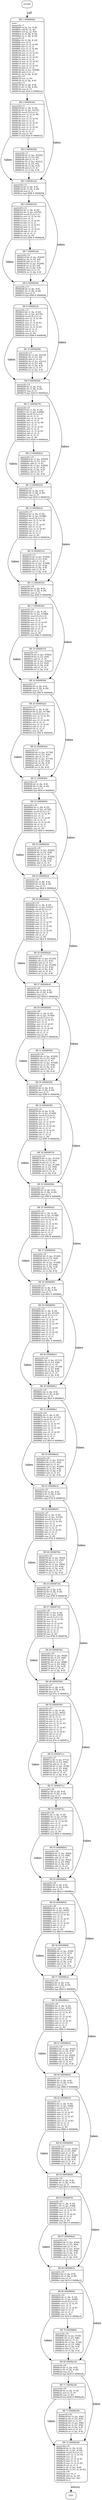 digraph main{
node [shape=Mrecord, labeljust=l, fontsize=10];
	"0" [label="ENTRY"]
	"0" -> "1" [label="call", style=dashed, weight=2];
	"1" [label="{BB 1 (000080d8) | main:\lsparse24.c:7\l000080d8    str fp, [sp, #-4]!\l000080dc    add fp, sp, #0\l000080e0    sub sp, sp, #20\l000080e4    str r0, [fp, #-16]\l000080e8    str r1, [fp, #-20]\lsparse24.c:9\l000080ec    ldr r2, [fp, #-16]\l000080f0    mov r3, r2\l000080f4    mov r3, r3, lsl #6\l000080f8    add r3, r3, r2\l000080fc    mov r3, r3, lsl #6\l00008100    add r3, r3, r2\l00008104    mov r3, r3, lsl #2\l00008108    add r3, r3, r2\l0000810c    mov r3, r3, lsl #2\l00008110    add r3, r3, r2\l00008114    mov r2, r3, lsl #2\l00008118    add r3, r3, r2\l0000811c    mov r2, r3, lsl #2\l00008120    add r2, r3, r2\l00008124    ldr r3, [pc, #2408]\l00008128    add r3, r2, r3\l0000812c    str r3, [fp, #-16]\lsparse24.c:10\l00008130    mov r3, #0\l00008134    str r3, [fp, #-8]\lsparse24.c:11\l00008138    ldr r2, [fp, #-8]\l0000813c    ldr r3, [fp, #-20]\l00008140    cmp r2, r3\l00008144    bge 81a0    # 000081a0\l }"]
	"1" -> "2" [weight=4];
	"1" -> "3" [label="taken", weight=3];
	"2" [label="{BB 2 (00008148) | sparse24.c:11\l00008148    ldr r1, [fp, #-16]\l0000814c    ldr r3, [pc, #2372]\l00008150    umull r2,r3,r1,r3\l00008154    mov r2, r3, lsr #6\l00008158    mov r3, r2\l0000815c    mov r3, r3, lsl #2\l00008160    add r3, r3, r2\l00008164    mov r3, r3, lsl #1\l00008168    add r3, r3, r2\l0000816c    mov r3, r3, lsl #3\l00008170    add r3, r3, r2\l00008174    rsb r2, r3, r1\l00008178    cmp r2, #0\l0000817c    bne 81a0    # 000081a0\l }"]
	"2" -> "4" [weight=4];
	"2" -> "3" [label="taken", weight=3];
	"3" [label="{BB 3 (000081a0) | sparse24.c:12\l000081a0    ldr r2, [fp, #-8]\l000081a4    ldr r3, [fp, #-20]\l000081a8    cmp r2, r3\l000081ac    bge 8208    # 00008208\l }"]
	"3" -> "5" [weight=4];
	"3" -> "6" [label="taken", weight=3];
	"4" [label="{BB 4 (00008180) | sparse24.c:11\l00008180    ldr r3, [pc, #2324]\l00008184    ldr r3, [r3, #0]\l00008188    add r2, r3, #1\l0000818c    ldr r3, [pc, #2312]\l00008190    str r2, [r3, #0]\l00008194    ldr r3, [fp, #-8]\l00008198    add r3, r3, #1\l0000819c    str r3, [fp, #-8]\l }"]
	"4" -> "3" [weight=4];
	"5" [label="{BB 5 (000081b0) | sparse24.c:12\l000081b0    ldr r1, [fp, #-16]\l000081b4    ldr r3, [pc, #2276]\l000081b8    umull r2,r3,r1,r3\l000081bc    mov r2, r3, lsr #4\l000081c0    mov r3, r2\l000081c4    mov r3, r3, lsl #2\l000081c8    add r3, r3, r2\l000081cc    mov r3, r3, lsl #3\l000081d0    add r3, r3, r2\l000081d4    mov r3, r3, lsl #1\l000081d8    add r3, r3, r2\l000081dc    rsb r2, r3, r1\l000081e0    cmp r2, #0\l000081e4    bne 8208    # 00008208\l }"]
	"5" -> "7" [weight=4];
	"5" -> "6" [label="taken", weight=3];
	"6" [label="{BB 6 (00008208) | sparse24.c:13\l00008208    ldr r2, [fp, #-8]\l0000820c    ldr r3, [fp, #-20]\l00008210    cmp r2, r3\l00008214    bge 8268    # 00008268\l }"]
	"6" -> "8" [weight=4];
	"6" -> "9" [label="taken", weight=3];
	"7" [label="{BB 7 (000081e8) | sparse24.c:12\l000081e8    ldr r3, [pc, #2220]\l000081ec    ldr r3, [r3, #4]\l000081f0    add r2, r3, #1\l000081f4    ldr r3, [pc, #2208]\l000081f8    str r2, [r3, #4]\l000081fc    ldr r3, [fp, #-8]\l00008200    add r3, r3, #1\l00008204    str r3, [fp, #-8]\l }"]
	"7" -> "6" [weight=4];
	"8" [label="{BB 8 (00008218) | sparse24.c:13\l00008218    ldr r1, [fp, #-16]\l0000821c    ldr r3, [pc, #2176]\l00008220    umull r2,r3,r1,r3\l00008224    mov r2, r3, lsr #6\l00008228    mov r3, r2\l0000822c    mov r3, r3, lsl #2\l00008230    add r3, r3, r2\l00008234    mov r3, r3, lsl #4\l00008238    rsb r3, r2, r3\l0000823c    rsb r2, r3, r1\l00008240    cmp r2, #0\l00008244    bne 8268    # 00008268\l }"]
	"8" -> "10" [weight=4];
	"8" -> "9" [label="taken", weight=3];
	"9" [label="{BB 9 (00008268) | sparse24.c:14\l00008268    ldr r2, [fp, #-8]\l0000826c    ldr r3, [fp, #-20]\l00008270    cmp r2, r3\l00008274    bge 82d4    # 000082d4\l }"]
	"9" -> "11" [weight=4];
	"9" -> "12" [label="taken", weight=3];
	"10" [label="{BB 10 (00008248) | sparse24.c:13\l00008248    ldr r3, [pc, #2124]\l0000824c    ldr r3, [r3, #8]\l00008250    add r2, r3, #1\l00008254    ldr r3, [pc, #2112]\l00008258    str r2, [r3, #8]\l0000825c    ldr r3, [fp, #-8]\l00008260    add r3, r3, #1\l00008264    str r3, [fp, #-8]\l }"]
	"10" -> "9" [weight=4];
	"11" [label="{BB 11 (00008278) | sparse24.c:14\l00008278    ldr r1, [fp, #-16]\l0000827c    ldr r3, [pc, #2084]\l00008280    umull r2,r3,r1,r3\l00008284    rsb r2, r3, r1\l00008288    mov r2, r2, lsr #1\l0000828c    add r3, r3, r2\l00008290    mov r2, r3, lsr #6\l00008294    mov r3, r2\l00008298    mov r3, r3, lsl #3\l0000829c    add r3, r3, r2\l000082a0    mov r3, r3, lsl #3\l000082a4    add r3, r3, r2\l000082a8    rsb r2, r3, r1\l000082ac    cmp r2, #0\l000082b0    bne 82d4    # 000082d4\l }"]
	"11" -> "13" [weight=4];
	"11" -> "12" [label="taken", weight=3];
	"12" [label="{BB 12 (000082d4) | sparse24.c:15\l000082d4    ldr r2, [fp, #-8]\l000082d8    ldr r3, [fp, #-20]\l000082dc    cmp r2, r3\l000082e0    bge 8334    # 00008334\l }"]
	"12" -> "14" [weight=4];
	"12" -> "15" [label="taken", weight=3];
	"13" [label="{BB 13 (000082b4) | sparse24.c:14\l000082b4    ldr r3, [pc, #2016]\l000082b8    ldr r3, [r3, #12]\l000082bc    add r2, r3, #1\l000082c0    ldr r3, [pc, #2004]\l000082c4    str r2, [r3, #12]\l000082c8    ldr r3, [fp, #-8]\l000082cc    add r3, r3, #1\l000082d0    str r3, [fp, #-8]\l }"]
	"13" -> "12" [weight=4];
	"14" [label="{BB 14 (000082e4) | sparse24.c:15\l000082e4    ldr r1, [fp, #-16]\l000082e8    ldr r3, [pc, #1980]\l000082ec    umull r2,r3,r1,r3\l000082f0    mov r2, r3, lsr #6\l000082f4    mov r3, r2\l000082f8    mov r3, r3, lsl #3\l000082fc    add r3, r3, r2\l00008300    mov r3, r3, lsl #3\l00008304    rsb r3, r2, r3\l00008308    rsb r2, r3, r1\l0000830c    cmp r2, #0\l00008310    bne 8334    # 00008334\l }"]
	"14" -> "16" [weight=4];
	"14" -> "15" [label="taken", weight=3];
	"15" [label="{BB 15 (00008334) | sparse24.c:16\l00008334    ldr r2, [fp, #-8]\l00008338    ldr r3, [fp, #-20]\l0000833c    cmp r2, r3\l00008340    bge 8394    # 00008394\l }"]
	"15" -> "17" [weight=4];
	"15" -> "18" [label="taken", weight=3];
	"16" [label="{BB 16 (00008314) | sparse24.c:15\l00008314    ldr r3, [pc, #1920]\l00008318    ldr r3, [r3, #16]\l0000831c    add r2, r3, #1\l00008320    ldr r3, [pc, #1908]\l00008324    str r2, [r3, #16]\l00008328    ldr r3, [fp, #-8]\l0000832c    add r3, r3, #1\l00008330    str r3, [fp, #-8]\l }"]
	"16" -> "15" [weight=4];
	"17" [label="{BB 17 (00008344) | sparse24.c:16\l00008344    ldr r1, [fp, #-16]\l00008348    ldr r3, [pc, #1888]\l0000834c    umull r2,r3,r1,r3\l00008350    mov r2, r3, lsr #1\l00008354    mov r3, r2\l00008358    mov r3, r3, lsl #5\l0000835c    add r3, r3, r2\l00008360    mov r3, r3, lsl #1\l00008364    add r3, r3, r2\l00008368    rsb r2, r3, r1\l0000836c    cmp r2, #0\l00008370    bne 8394    # 00008394\l }"]
	"17" -> "19" [weight=4];
	"17" -> "18" [label="taken", weight=3];
	"18" [label="{BB 18 (00008394) | sparse24.c:17\l00008394    ldr r2, [fp, #-8]\l00008398    ldr r3, [fp, #-20]\l0000839c    cmp r2, r3\l000083a0    bge 83f4    # 000083f4\l }"]
	"18" -> "20" [weight=4];
	"18" -> "21" [label="taken", weight=3];
	"19" [label="{BB 19 (00008374) | sparse24.c:16\l00008374    ldr r3, [pc, #1824]\l00008378    ldr r3, [r3, #20]\l0000837c    add r2, r3, #1\l00008380    ldr r3, [pc, #1812]\l00008384    str r2, [r3, #20]\l00008388    ldr r3, [fp, #-8]\l0000838c    add r3, r3, #1\l00008390    str r3, [fp, #-8]\l }"]
	"19" -> "18" [weight=4];
	"20" [label="{BB 20 (000083a4) | sparse24.c:17\l000083a4    ldr r1, [fp, #-16]\l000083a8    ldr r3, [pc, #1796]\l000083ac    umull r2,r3,r1,r3\l000083b0    mov r2, r3, lsr #4\l000083b4    mov r3, r2\l000083b8    mov r3, r3, lsl #4\l000083bc    rsb r3, r2, r3\l000083c0    mov r3, r3, lsl #2\l000083c4    add r3, r3, r2\l000083c8    rsb r2, r3, r1\l000083cc    cmp r2, #0\l000083d0    bne 83f4    # 000083f4\l }"]
	"20" -> "22" [weight=4];
	"20" -> "21" [label="taken", weight=3];
	"21" [label="{BB 21 (000083f4) | sparse24.c:18\l000083f4    ldr r2, [fp, #-8]\l000083f8    ldr r3, [fp, #-20]\l000083fc    cmp r2, r3\l00008400    bge 8454    # 00008454\l }"]
	"21" -> "23" [weight=4];
	"21" -> "24" [label="taken", weight=3];
	"22" [label="{BB 22 (000083d4) | sparse24.c:17\l000083d4    ldr r3, [pc, #1728]\l000083d8    ldr r3, [r3, #24]\l000083dc    add r2, r3, #1\l000083e0    ldr r3, [pc, #1716]\l000083e4    str r2, [r3, #24]\l000083e8    ldr r3, [fp, #-8]\l000083ec    add r3, r3, #1\l000083f0    str r3, [fp, #-8]\l }"]
	"22" -> "21" [weight=4];
	"23" [label="{BB 23 (00008404) | sparse24.c:18\l00008404    ldr r1, [fp, #-16]\l00008408    ldr r3, [pc, #1704]\l0000840c    umull r2,r3,r1,r3\l00008410    mov r2, r3, lsr #3\l00008414    mov r3, r2\l00008418    mov r3, r3, lsl #4\l0000841c    rsb r3, r2, r3\l00008420    mov r3, r3, lsl #2\l00008424    rsb r3, r2, r3\l00008428    rsb r2, r3, r1\l0000842c    cmp r2, #0\l00008430    bne 8454    # 00008454\l }"]
	"23" -> "25" [weight=4];
	"23" -> "24" [label="taken", weight=3];
	"24" [label="{BB 24 (00008454) | sparse24.c:19\l00008454    ldr r2, [fp, #-8]\l00008458    ldr r3, [fp, #-20]\l0000845c    cmp r2, r3\l00008460    bge 84c8    # 000084c8\l }"]
	"24" -> "26" [weight=4];
	"24" -> "27" [label="taken", weight=3];
	"25" [label="{BB 25 (00008434) | sparse24.c:18\l00008434    ldr r3, [pc, #1632]\l00008438    ldr r3, [r3, #28]\l0000843c    add r2, r3, #1\l00008440    ldr r3, [pc, #1620]\l00008444    str r2, [r3, #28]\l00008448    ldr r3, [fp, #-8]\l0000844c    add r3, r3, #1\l00008450    str r3, [fp, #-8]\l }"]
	"25" -> "24" [weight=4];
	"26" [label="{BB 26 (00008464) | sparse24.c:19\l00008464    ldr r1, [fp, #-16]\l00008468    ldr r3, [pc, #1612]\l0000846c    umull r2,r3,r1,r3\l00008470    rsb r2, r3, r1\l00008474    mov r2, r2, lsr #1\l00008478    add r3, r3, r2\l0000847c    mov r2, r3, lsr #5\l00008480    mov r3, r2\l00008484    mov r3, r3, lsl #1\l00008488    add r3, r3, r2\l0000848c    mov r3, r3, lsl #2\l00008490    add r3, r3, r2\l00008494    mov r3, r3, lsl #2\l00008498    add r3, r3, r2\l0000849c    rsb r2, r3, r1\l000084a0    cmp r2, #0\l000084a4    bne 84c8    # 000084c8\l }"]
	"26" -> "28" [weight=4];
	"26" -> "27" [label="taken", weight=3];
	"27" [label="{BB 27 (000084c8) | sparse24.c:20\l000084c8    ldr r2, [fp, #-8]\l000084cc    ldr r3, [fp, #-20]\l000084d0    cmp r2, r3\l000084d4    bge 8528    # 00008528\l }"]
	"27" -> "29" [weight=4];
	"27" -> "30" [label="taken", weight=3];
	"28" [label="{BB 28 (000084a8) | sparse24.c:19\l000084a8    ldr r3, [pc, #1516]\l000084ac    ldr r3, [r3, #32]\l000084b0    add r2, r3, #1\l000084b4    ldr r3, [pc, #1504]\l000084b8    str r2, [r3, #32]\l000084bc    ldr r3, [fp, #-8]\l000084c0    add r3, r3, #1\l000084c4    str r3, [fp, #-8]\l }"]
	"28" -> "27" [weight=4];
	"29" [label="{BB 29 (000084d8) | sparse24.c:20\l000084d8    ldr r1, [fp, #-16]\l000084dc    ldr r3, [pc, #1500]\l000084e0    umull r2,r3,r1,r3\l000084e4    mov r2, r3, lsr #5\l000084e8    mov r3, r2\l000084ec    mov r3, r3, lsl #1\l000084f0    add r3, r3, r2\l000084f4    mov r3, r3, lsl #4\l000084f8    rsb r3, r2, r3\l000084fc    rsb r2, r3, r1\l00008500    cmp r2, #0\l00008504    bne 8528    # 00008528\l }"]
	"29" -> "31" [weight=4];
	"29" -> "30" [label="taken", weight=3];
	"30" [label="{BB 30 (00008528) | sparse24.c:21\l00008528    ldr r2, [fp, #-8]\l0000852c    ldr r3, [fp, #-20]\l00008530    cmp r2, r3\l00008534    bge 8590    # 00008590\l }"]
	"30" -> "32" [weight=4];
	"30" -> "33" [label="taken", weight=3];
	"31" [label="{BB 31 (00008508) | sparse24.c:20\l00008508    ldr r3, [pc, #1420]\l0000850c    ldr r3, [r3, #36]\l00008510    add r2, r3, #1\l00008514    ldr r3, [pc, #1408]\l00008518    str r2, [r3, #36]\l0000851c    ldr r3, [fp, #-8]\l00008520    add r3, r3, #1\l00008524    str r3, [fp, #-8]\l }"]
	"31" -> "30" [weight=4];
	"32" [label="{BB 32 (00008538) | sparse24.c:21\l00008538    ldr r0, [fp, #-16]\l0000853c    ldr r3, [pc, #1408]\l00008540    umull r2,r3,r0,r3\l00008544    mov r1, r3, lsr #3\l00008548    mov r2, r1\l0000854c    mov r2, r2, lsl #1\l00008550    add r2, r2, r1\l00008554    mov r3, r2, lsl #3\l00008558    rsb r3, r2, r3\l0000855c    mov r3, r3, lsl #1\l00008560    add r3, r3, r1\l00008564    rsb r1, r3, r0\l00008568    cmp r1, #0\l0000856c    bne 8590    # 00008590\l }"]
	"32" -> "34" [weight=4];
	"32" -> "33" [label="taken", weight=3];
	"33" [label="{BB 33 (00008590) | sparse24.c:22\l00008590    ldr r2, [fp, #-8]\l00008594    ldr r3, [fp, #-20]\l00008598    cmp r2, r3\l0000859c    bge 85f0    # 000085f0\l }"]
	"33" -> "35" [weight=4];
	"33" -> "36" [label="taken", weight=3];
	"34" [label="{BB 34 (00008570) | sparse24.c:21\l00008570    ldr r3, [pc, #1316]\l00008574    ldr r3, [r3, #40]\l00008578    add r2, r3, #1\l0000857c    ldr r3, [pc, #1304]\l00008580    str r2, [r3, #40]\l00008584    ldr r3, [fp, #-8]\l00008588    add r3, r3, #1\l0000858c    str r3, [fp, #-8]\l }"]
	"34" -> "33" [weight=4];
	"35" [label="{BB 35 (000085a0) | sparse24.c:22\l000085a0    ldr r1, [fp, #-16]\l000085a4    ldr r3, [pc, #1308]\l000085a8    umull r2,r3,r1,r3\l000085ac    mov r2, r3, lsr #5\l000085b0    mov r3, r2\l000085b4    mov r3, r3, lsl #2\l000085b8    add r3, r3, r2\l000085bc    mov r3, r3, lsl #3\l000085c0    add r3, r3, r2\l000085c4    rsb r2, r3, r1\l000085c8    cmp r2, #0\l000085cc    bne 85f0    # 000085f0\l }"]
	"35" -> "37" [weight=4];
	"35" -> "36" [label="taken", weight=3];
	"36" [label="{BB 36 (000085f0) | sparse24.c:23\l000085f0    ldr r2, [fp, #-8]\l000085f4    ldr r3, [fp, #-20]\l000085f8    cmp r2, r3\l000085fc    bge 865c    # 0000865c\l }"]
	"36" -> "38" [weight=4];
	"36" -> "39" [label="taken", weight=3];
	"37" [label="{BB 37 (000085d0) | sparse24.c:22\l000085d0    ldr r3, [pc, #1220]\l000085d4    ldr r3, [r3, #44]\l000085d8    add r2, r3, #1\l000085dc    ldr r3, [pc, #1208]\l000085e0    str r2, [r3, #44]\l000085e4    ldr r3, [fp, #-8]\l000085e8    add r3, r3, #1\l000085ec    str r3, [fp, #-8]\l }"]
	"37" -> "36" [weight=4];
	"38" [label="{BB 38 (00008600) | sparse24.c:23\l00008600    ldr r1, [fp, #-16]\l00008604    ldr r3, [pc, #1216]\l00008608    umull r2,r3,r1,r3\l0000860c    rsb r2, r3, r1\l00008610    mov r2, r2, lsr #1\l00008614    add r3, r3, r2\l00008618    mov r2, r3, lsr #5\l0000861c    mov r3, r2\l00008620    mov r3, r3, lsl #3\l00008624    add r3, r3, r2\l00008628    mov r3, r3, lsl #2\l0000862c    add r3, r3, r2\l00008630    rsb r2, r3, r1\l00008634    cmp r2, #0\l00008638    bne 865c    # 0000865c\l }"]
	"38" -> "40" [weight=4];
	"38" -> "39" [label="taken", weight=3];
	"39" [label="{BB 39 (0000865c) | sparse24.c:24\l0000865c    ldr r2, [fp, #-8]\l00008660    ldr r3, [fp, #-20]\l00008664    cmp r2, r3\l00008668    bge 86c0    # 000086c0\l }"]
	"39" -> "41" [weight=4];
	"39" -> "42" [label="taken", weight=3];
	"40" [label="{BB 40 (0000863c) | sparse24.c:23\l0000863c    ldr r3, [pc, #1112]\l00008640    ldr r3, [r3, #48]\l00008644    add r2, r3, #1\l00008648    ldr r3, [pc, #1100]\l0000864c    str r2, [r3, #48]\l00008650    ldr r3, [fp, #-8]\l00008654    add r3, r3, #1\l00008658    str r3, [fp, #-8]\l }"]
	"40" -> "39" [weight=4];
	"41" [label="{BB 41 (0000866c) | sparse24.c:24\l0000866c    ldr r1, [fp, #-16]\l00008670    ldr r3, [pc, #1112]\l00008674    umull r2,r3,r1,r3\l00008678    rsb r2, r3, r1\l0000867c    mov r2, r2, lsr #1\l00008680    add r3, r3, r2\l00008684    mov r2, r3, lsr #4\l00008688    mov r3, r2\l0000868c    mov r3, r3, lsl #5\l00008690    rsb r3, r2, r3\l00008694    rsb r2, r3, r1\l00008698    cmp r2, #0\l0000869c    bne 86c0    # 000086c0\l }"]
	"41" -> "43" [weight=4];
	"41" -> "42" [label="taken", weight=3];
	"42" [label="{BB 42 (000086c0) | sparse24.c:25\l000086c0    ldr r2, [fp, #-8]\l000086c4    ldr r3, [fp, #-20]\l000086c8    cmp r2, r3\l000086cc    bge 8720    # 00008720\l }"]
	"42" -> "44" [weight=4];
	"42" -> "45" [label="taken", weight=3];
	"43" [label="{BB 43 (000086a0) | sparse24.c:24\l000086a0    ldr r3, [pc, #1012]\l000086a4    ldr r3, [r3, #52]\l000086a8    add r2, r3, #1\l000086ac    ldr r3, [pc, #1000]\l000086b0    str r2, [r3, #52]\l000086b4    ldr r3, [fp, #-8]\l000086b8    add r3, r3, #1\l000086bc    str r3, [fp, #-8]\l }"]
	"43" -> "42" [weight=4];
	"44" [label="{BB 44 (000086d0) | sparse24.c:25\l000086d0    ldr r1, [fp, #-16]\l000086d4    ldr r3, [pc, #1016]\l000086d8    umull r2,r3,r1,r3\l000086dc    mov r2, r3, lsr #4\l000086e0    mov r3, r2\l000086e4    mov r3, r3, lsl #3\l000086e8    rsb r3, r2, r3\l000086ec    mov r3, r3, lsl #2\l000086f0    add r3, r3, r2\l000086f4    rsb r2, r3, r1\l000086f8    cmp r2, #0\l000086fc    bne 8720    # 00008720\l }"]
	"44" -> "46" [weight=4];
	"44" -> "45" [label="taken", weight=3];
	"45" [label="{BB 45 (00008720) | sparse24.c:26\l00008720    ldr r2, [fp, #-8]\l00008724    ldr r3, [fp, #-20]\l00008728    cmp r2, r3\l0000872c    bge 8780    # 00008780\l }"]
	"45" -> "47" [weight=4];
	"45" -> "48" [label="taken", weight=3];
	"46" [label="{BB 46 (00008700) | sparse24.c:25\l00008700    ldr r3, [pc, #916]\l00008704    ldr r3, [r3, #56]\l00008708    add r2, r3, #1\l0000870c    ldr r3, [pc, #904]\l00008710    str r2, [r3, #56]\l00008714    ldr r3, [fp, #-8]\l00008718    add r3, r3, #1\l0000871c    str r3, [fp, #-8]\l }"]
	"46" -> "45" [weight=4];
	"47" [label="{BB 47 (00008730) | sparse24.c:26\l00008730    ldr r1, [fp, #-16]\l00008734    ldr r3, [pc, #924]\l00008738    umull r2,r3,r1,r3\l0000873c    mov r2, r3, lsr #4\l00008740    mov r3, r2\l00008744    mov r3, r3, lsl #1\l00008748    add r3, r3, r2\l0000874c    mov r3, r3, lsl #3\l00008750    rsb r3, r2, r3\l00008754    rsb r2, r3, r1\l00008758    cmp r2, #0\l0000875c    bne 8780    # 00008780\l }"]
	"47" -> "49" [weight=4];
	"47" -> "48" [label="taken", weight=3];
	"48" [label="{BB 48 (00008780) | sparse24.c:27\l00008780    ldr r2, [fp, #-8]\l00008784    ldr r3, [fp, #-20]\l00008788    cmp r2, r3\l0000878c    bge 87ec    # 000087ec\l }"]
	"48" -> "50" [weight=4];
	"48" -> "51" [label="taken", weight=3];
	"49" [label="{BB 49 (00008760) | sparse24.c:26\l00008760    ldr r3, [pc, #820]\l00008764    ldr r3, [r3, #60]\l00008768    add r2, r3, #1\l0000876c    ldr r3, [pc, #808]\l00008770    str r2, [r3, #60]\l00008774    ldr r3, [fp, #-8]\l00008778    add r3, r3, #1\l0000877c    str r3, [fp, #-8]\l }"]
	"49" -> "48" [weight=4];
	"50" [label="{BB 50 (00008790) | sparse24.c:27\l00008790    ldr r1, [fp, #-16]\l00008794    ldr r3, [pc, #832]\l00008798    umull r2,r3,r1,r3\l0000879c    rsb r2, r3, r1\l000087a0    mov r2, r2, lsr #1\l000087a4    add r3, r3, r2\l000087a8    mov r2, r3, lsr #4\l000087ac    mov r3, r2\l000087b0    mov r3, r3, lsl #3\l000087b4    add r3, r3, r2\l000087b8    mov r3, r3, lsl #1\l000087bc    add r3, r3, r2\l000087c0    rsb r2, r3, r1\l000087c4    cmp r2, #0\l000087c8    bne 87ec    # 000087ec\l }"]
	"50" -> "52" [weight=4];
	"50" -> "51" [label="taken", weight=3];
	"51" [label="{BB 51 (000087ec) | sparse24.c:28\l000087ec    ldr r2, [fp, #-8]\l000087f0    ldr r3, [fp, #-20]\l000087f4    cmp r2, r3\l000087f8    bge 8844    # 00008844\l }"]
	"51" -> "53" [weight=4];
	"51" -> "54" [label="taken", weight=3];
	"52" [label="{BB 52 (000087cc) | sparse24.c:27\l000087cc    ldr r3, [pc, #712]\l000087d0    ldr r3, [r3, #64]\l000087d4    add r2, r3, #1\l000087d8    ldr r3, [pc, #700]\l000087dc    str r2, [r3, #64]\l000087e0    ldr r3, [fp, #-8]\l000087e4    add r3, r3, #1\l000087e8    str r3, [fp, #-8]\l }"]
	"52" -> "51" [weight=4];
	"53" [label="{BB 53 (000087fc) | sparse24.c:28\l000087fc    ldr r1, [fp, #-16]\l00008800    ldr r3, [pc, #728]\l00008804    umull r2,r3,r1,r3\l00008808    mov r2, r3, lsr #4\l0000880c    mov r3, r2\l00008810    mov r3, r3, lsl #4\l00008814    add r3, r3, r2\l00008818    rsb r2, r3, r1\l0000881c    cmp r2, #0\l00008820    bne 8844    # 00008844\l }"]
	"53" -> "55" [weight=4];
	"53" -> "54" [label="taken", weight=3];
	"54" [label="{BB 54 (00008844) | sparse24.c:29\l00008844    ldr r2, [fp, #-8]\l00008848    ldr r3, [fp, #-20]\l0000884c    cmp r2, r3\l00008850    bge 88a4    # 000088a4\l }"]
	"54" -> "56" [weight=4];
	"54" -> "57" [label="taken", weight=3];
	"55" [label="{BB 55 (00008824) | sparse24.c:28\l00008824    ldr r3, [pc, #624]\l00008828    ldr r3, [r3, #68]\l0000882c    add r2, r3, #1\l00008830    ldr r3, [pc, #612]\l00008834    str r2, [r3, #68]\l00008838    ldr r3, [fp, #-8]\l0000883c    add r3, r3, #1\l00008840    str r3, [fp, #-8]\l }"]
	"55" -> "54" [weight=4];
	"56" [label="{BB 56 (00008854) | sparse24.c:29\l00008854    ldr r1, [fp, #-16]\l00008858    ldr r3, [pc, #644]\l0000885c    umull r2,r3,r1,r3\l00008860    mov r2, r3, lsr #2\l00008864    mov r3, r2\l00008868    mov r3, r3, lsl #1\l0000886c    add r3, r3, r2\l00008870    mov r3, r3, lsl #2\l00008874    add r3, r3, r2\l00008878    rsb r2, r3, r1\l0000887c    cmp r2, #0\l00008880    bne 88a4    # 000088a4\l }"]
	"56" -> "58" [weight=4];
	"56" -> "57" [label="taken", weight=3];
	"57" [label="{BB 57 (000088a4) | sparse24.c:30\l000088a4    ldr r2, [fp, #-8]\l000088a8    ldr r3, [fp, #-20]\l000088ac    cmp r2, r3\l000088b0    bge 8904    # 00008904\l }"]
	"57" -> "59" [weight=4];
	"57" -> "60" [label="taken", weight=3];
	"58" [label="{BB 58 (00008884) | sparse24.c:29\l00008884    ldr r3, [pc, #528]\l00008888    ldr r3, [r3, #72]\l0000888c    add r2, r3, #1\l00008890    ldr r3, [pc, #516]\l00008894    str r2, [r3, #72]\l00008898    ldr r3, [fp, #-8]\l0000889c    add r3, r3, #1\l000088a0    str r3, [fp, #-8]\l }"]
	"58" -> "57" [weight=4];
	"59" [label="{BB 59 (000088b4) | sparse24.c:30\l000088b4    ldr r1, [fp, #-16]\l000088b8    ldr r3, [pc, #552]\l000088bc    umull r2,r3,r1,r3\l000088c0    mov r2, r3, lsr #3\l000088c4    mov r3, r2\l000088c8    mov r3, r3, lsl #2\l000088cc    add r3, r3, r2\l000088d0    mov r3, r3, lsl #1\l000088d4    add r3, r3, r2\l000088d8    rsb r2, r3, r1\l000088dc    cmp r2, #0\l000088e0    bne 8904    # 00008904\l }"]
	"59" -> "61" [weight=4];
	"59" -> "60" [label="taken", weight=3];
	"60" [label="{BB 60 (00008904) | sparse24.c:31\l00008904    ldr r2, [fp, #-8]\l00008908    ldr r3, [fp, #-20]\l0000890c    cmp r2, r3\l00008910    bge 8968    # 00008968\l }"]
	"60" -> "62" [weight=4];
	"60" -> "63" [label="taken", weight=3];
	"61" [label="{BB 61 (000088e4) | sparse24.c:30\l000088e4    ldr r3, [pc, #432]\l000088e8    ldr r3, [r3, #76]\l000088ec    add r2, r3, #1\l000088f0    ldr r3, [pc, #420]\l000088f4    str r2, [r3, #76]\l000088f8    ldr r3, [fp, #-8]\l000088fc    add r3, r3, #1\l00008900    str r3, [fp, #-8]\l }"]
	"61" -> "60" [weight=4];
	"62" [label="{BB 62 (00008914) | sparse24.c:31\l00008914    ldr r1, [fp, #-16]\l00008918    ldr r3, [pc, #460]\l0000891c    umull r2,r3,r1,r3\l00008920    rsb r2, r3, r1\l00008924    mov r2, r2, lsr #1\l00008928    add r3, r3, r2\l0000892c    mov r2, r3, lsr #2\l00008930    mov r3, r2\l00008934    mov r3, r3, lsl #3\l00008938    rsb r3, r2, r3\l0000893c    rsb r2, r3, r1\l00008940    cmp r2, #0\l00008944    bne 8968    # 00008968\l }"]
	"62" -> "64" [weight=4];
	"62" -> "63" [label="taken", weight=3];
	"63" [label="{BB 63 (00008968) | sparse24.c:32\l00008968    ldr r2, [fp, #-8]\l0000896c    ldr r3, [fp, #-20]\l00008970    cmp r2, r3\l00008974    bge 89c0    # 000089c0\l }"]
	"63" -> "65" [weight=4];
	"63" -> "66" [label="taken", weight=3];
	"64" [label="{BB 64 (00008948) | sparse24.c:31\l00008948    ldr r3, [pc, #332]\l0000894c    ldr r3, [r3, #80]\l00008950    add r2, r3, #1\l00008954    ldr r3, [pc, #320]\l00008958    str r2, [r3, #80]\l0000895c    ldr r3, [fp, #-8]\l00008960    add r3, r3, #1\l00008964    str r3, [fp, #-8]\l }"]
	"64" -> "63" [weight=4];
	"65" [label="{BB 65 (00008978) | sparse24.c:32\l00008978    ldr r1, [fp, #-16]\l0000897c    ldr r3, [pc, #364]\l00008980    umull r2,r3,r1,r3\l00008984    mov r2, r3, lsr #2\l00008988    mov r3, r2\l0000898c    mov r3, r3, lsl #2\l00008990    add r3, r3, r2\l00008994    rsb r2, r3, r1\l00008998    cmp r2, #0\l0000899c    bne 89c0    # 000089c0\l }"]
	"65" -> "67" [weight=4];
	"65" -> "66" [label="taken", weight=3];
	"66" [label="{BB 66 (000089c0) | sparse24.c:33\l000089c0    ldr r2, [fp, #-8]\l000089c4    ldr r3, [fp, #-20]\l000089c8    cmp r2, r3\l000089cc    bge 8a18    # 00008a18\l }"]
	"66" -> "68" [weight=4];
	"66" -> "69" [label="taken", weight=3];
	"67" [label="{BB 67 (000089a0) | sparse24.c:32\l000089a0    ldr r3, [pc, #244]\l000089a4    ldr r3, [r3, #84]\l000089a8    add r2, r3, #1\l000089ac    ldr r3, [pc, #232]\l000089b0    str r2, [r3, #84]\l000089b4    ldr r3, [fp, #-8]\l000089b8    add r3, r3, #1\l000089bc    str r3, [fp, #-8]\l }"]
	"67" -> "66" [weight=4];
	"68" [label="{BB 68 (000089d0) | sparse24.c:33\l000089d0    ldr r1, [fp, #-16]\l000089d4    ldr r3, [pc, #280]\l000089d8    umull r2,r3,r1,r3\l000089dc    mov r2, r3, lsr #1\l000089e0    mov r3, r2\l000089e4    mov r3, r3, lsl #1\l000089e8    add r3, r3, r2\l000089ec    rsb r2, r3, r1\l000089f0    cmp r2, #0\l000089f4    bne 8a18    # 00008a18\l }"]
	"68" -> "70" [weight=4];
	"68" -> "69" [label="taken", weight=3];
	"69" [label="{BB 69 (00008a18) | sparse24.c:34\l00008a18    ldr r2, [fp, #-8]\l00008a1c    ldr r3, [fp, #-20]\l00008a20    cmp r2, r3\l00008a24    bge 8a58    # 00008a58\l }"]
	"69" -> "71" [weight=4];
	"69" -> "72" [label="taken", weight=3];
	"70" [label="{BB 70 (000089f8) | sparse24.c:33\l000089f8    ldr r3, [pc, #156]\l000089fc    ldr r3, [r3, #88]\l00008a00    add r2, r3, #1\l00008a04    ldr r3, [pc, #144]\l00008a08    str r2, [r3, #88]\l00008a0c    ldr r3, [fp, #-8]\l00008a10    add r3, r3, #1\l00008a14    str r3, [fp, #-8]\l }"]
	"70" -> "69" [weight=4];
	"71" [label="{BB 71 (00008a28) | sparse24.c:34\l00008a28    ldr r3, [fp, #-16]\l00008a2c    and r3, r3, #1\l00008a30    cmp r3, #0\l00008a34    bne 8a58    # 00008a58\l }"]
	"71" -> "73" [weight=4];
	"71" -> "72" [label="taken", weight=3];
	"72" [label="{BB 72 (00008a58) | sparse24.c:35\l00008a58    ldr r1, [fp, #-16]\l00008a5c    ldr r3, [pc, #144]\l00008a60    umull r2,r3,r1,r3\l00008a64    mov r2, r3, lsr #4\l00008a68    mov r3, r2\l00008a6c    mov r3, r3, lsl #1\l00008a70    add r3, r3, r2\l00008a74    mov r3, r3, lsl #3\l00008a78    rsb r2, r3, r1\l00008a7c    ldr r3, [pc, #24]\l00008a80    ldr r3, [r3, r2, lsl #2]\lsparse24.c:36\l00008a84    mov r0, r3\l00008a88    add sp, fp, #0\l00008a8c    ldmia sp!, \{fp\}\l00008a90    bx lr\l }"]
	"72" -> "74" [label="return", style=dashed, weight=2];
	"73" [label="{BB 73 (00008a38) | sparse24.c:34\l00008a38    ldr r3, [pc, #92]\l00008a3c    ldr r3, [r3, #92]\l00008a40    add r2, r3, #1\l00008a44    ldr r3, [pc, #80]\l00008a48    str r2, [r3, #92]\l00008a4c    ldr r3, [fp, #-8]\l00008a50    add r3, r3, #1\l00008a54    str r3, [fp, #-8]\l }"]
	"73" -> "72" [weight=4];
	"74" [label="EXIT"]
}
